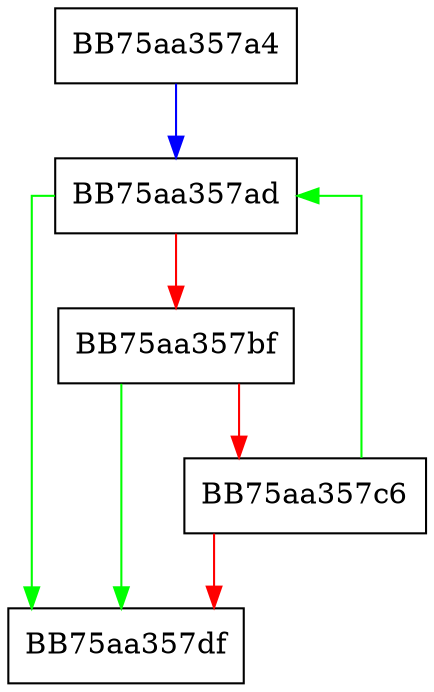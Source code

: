 digraph format_until_scope_end {
  node [shape="box"];
  graph [splines=ortho];
  BB75aa357a4 -> BB75aa357ad [color="blue"];
  BB75aa357ad -> BB75aa357df [color="green"];
  BB75aa357ad -> BB75aa357bf [color="red"];
  BB75aa357bf -> BB75aa357df [color="green"];
  BB75aa357bf -> BB75aa357c6 [color="red"];
  BB75aa357c6 -> BB75aa357ad [color="green"];
  BB75aa357c6 -> BB75aa357df [color="red"];
}